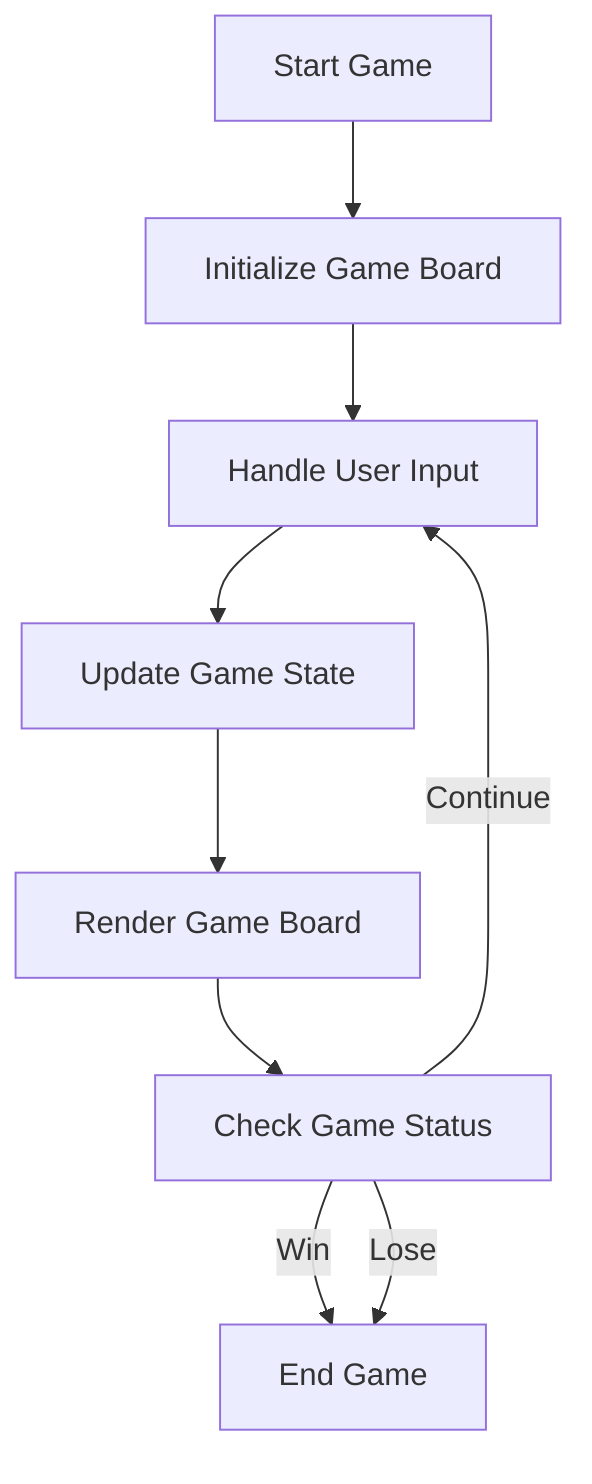 flowchart TD
    Start[Start Game] --> Initialize[Initialize Game Board]
    Initialize --> Input[Handle User Input]
    Input --> Update[Update Game State]
    Update --> Render[Render Game Board]
    Render --> Check[Check Game Status]
    Check -->|Win| End[End Game]
    Check -->|Lose| End
    Check -->|Continue| Input